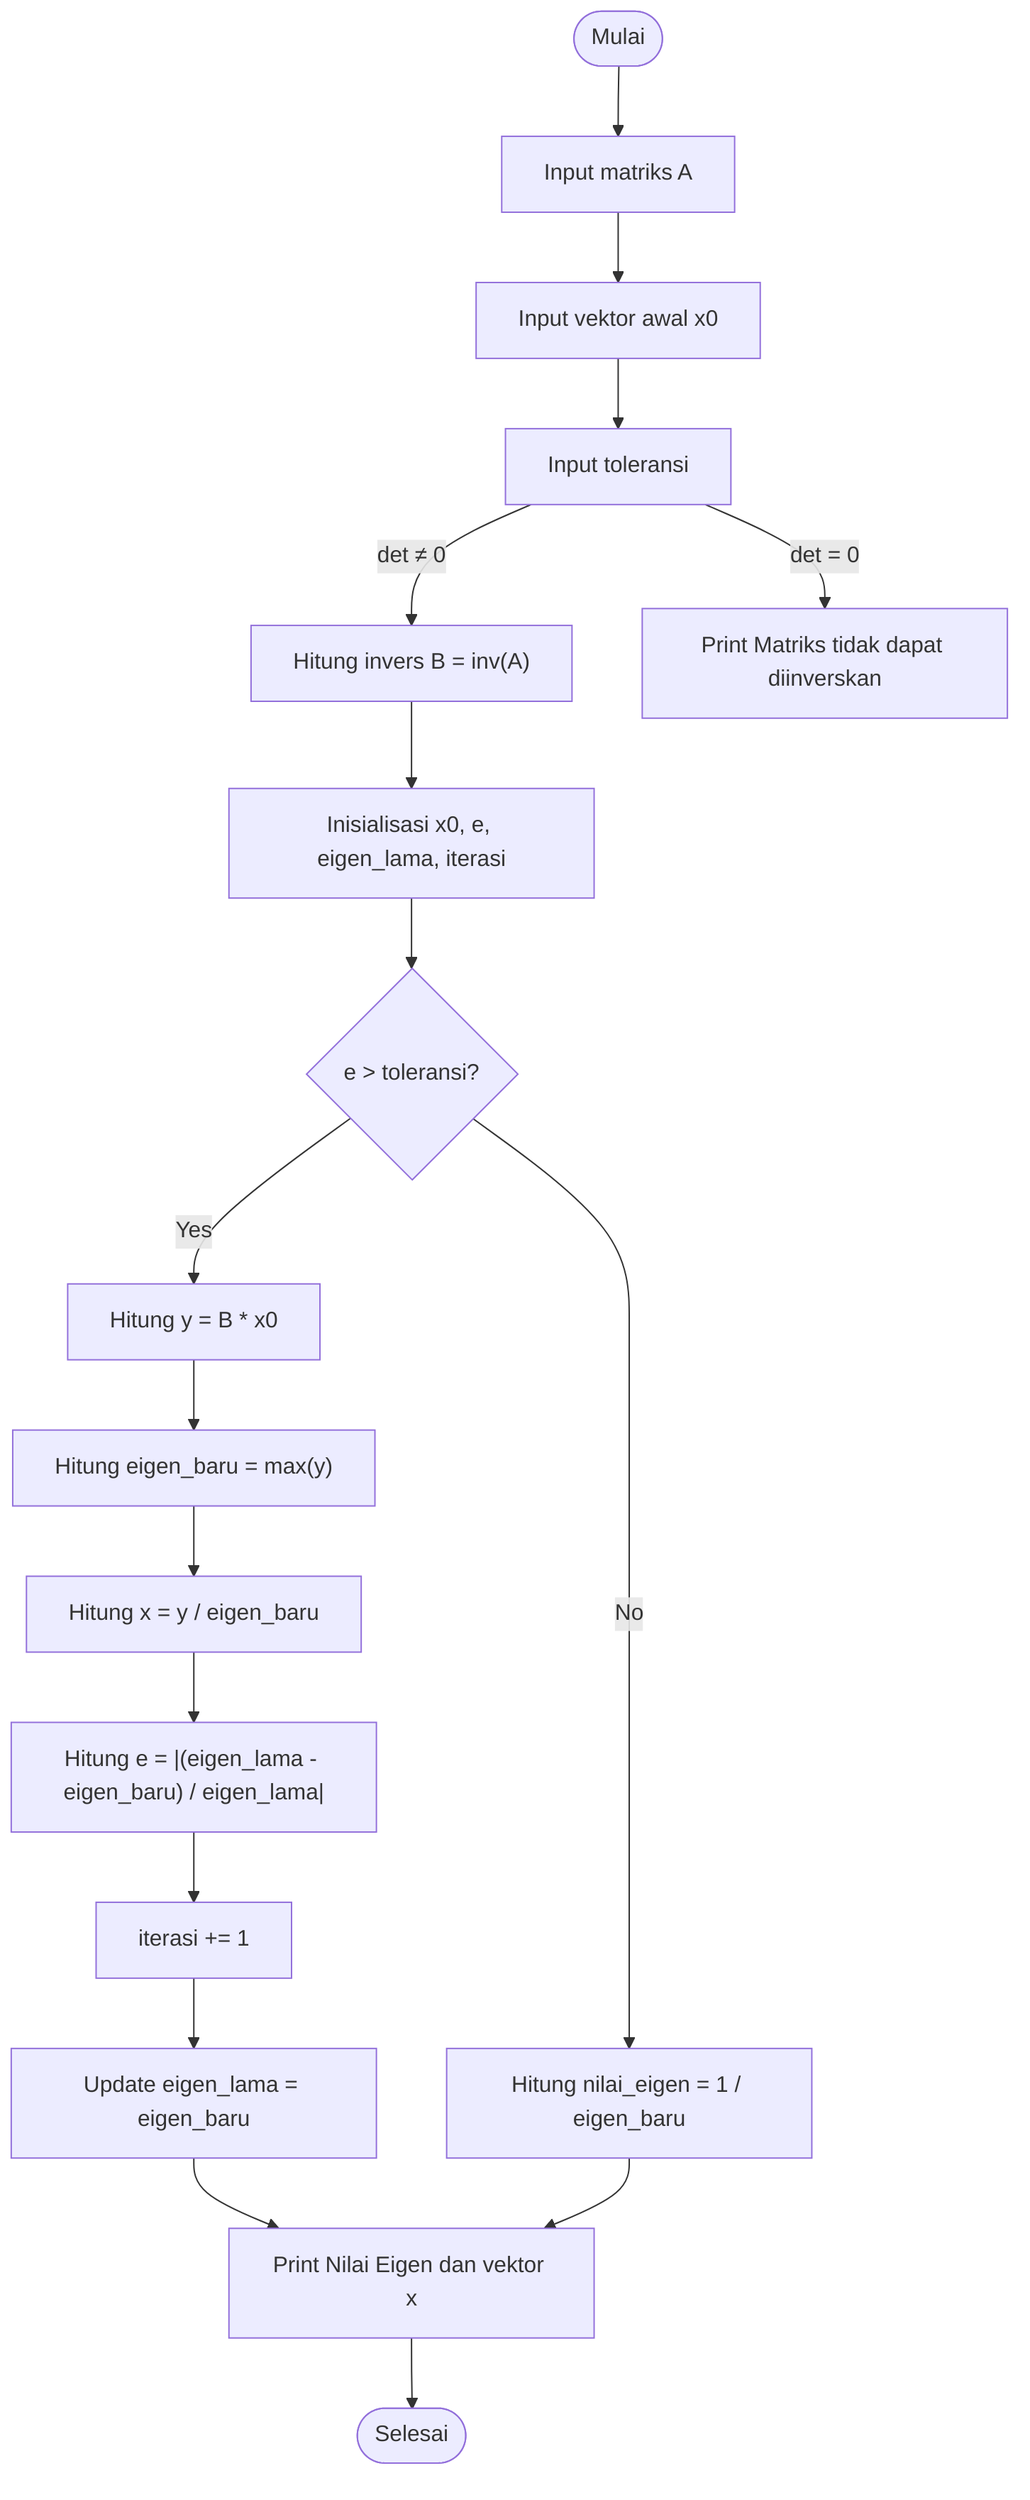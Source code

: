 graph TD
  A([Mulai]) --> B["Input matriks A"]
  B --> C["Input vektor awal x0"]
  C --> D["Input toleransi"]
  D -->|det ≠ 0| E["Hitung invers B = inv(A)"]
  D -->|det = 0| Z["Print "Matriks tidak dapat diinverskan""]
  E --> F["Inisialisasi x0, e, eigen_lama, iterasi"]
  F --> G{"e > toleransi?"}
  G -- Yes --> H["Hitung y = B * x0"]
  H --> I["Hitung eigen_baru = max(y)"]
  I --> J["Hitung x = y / eigen_baru"]
  J --> K["Hitung e = |(eigen_lama - eigen_baru) / eigen_lama|"]
  K --> L["iterasi += 1"]
  L --> M["Update eigen_lama = eigen_baru"]
  M --> Q
  G -- No --> P["Hitung nilai_eigen = 1 / eigen_baru"]
  P --> Q["Print Nilai Eigen dan vektor x"]
  Q --> O([Selesai])